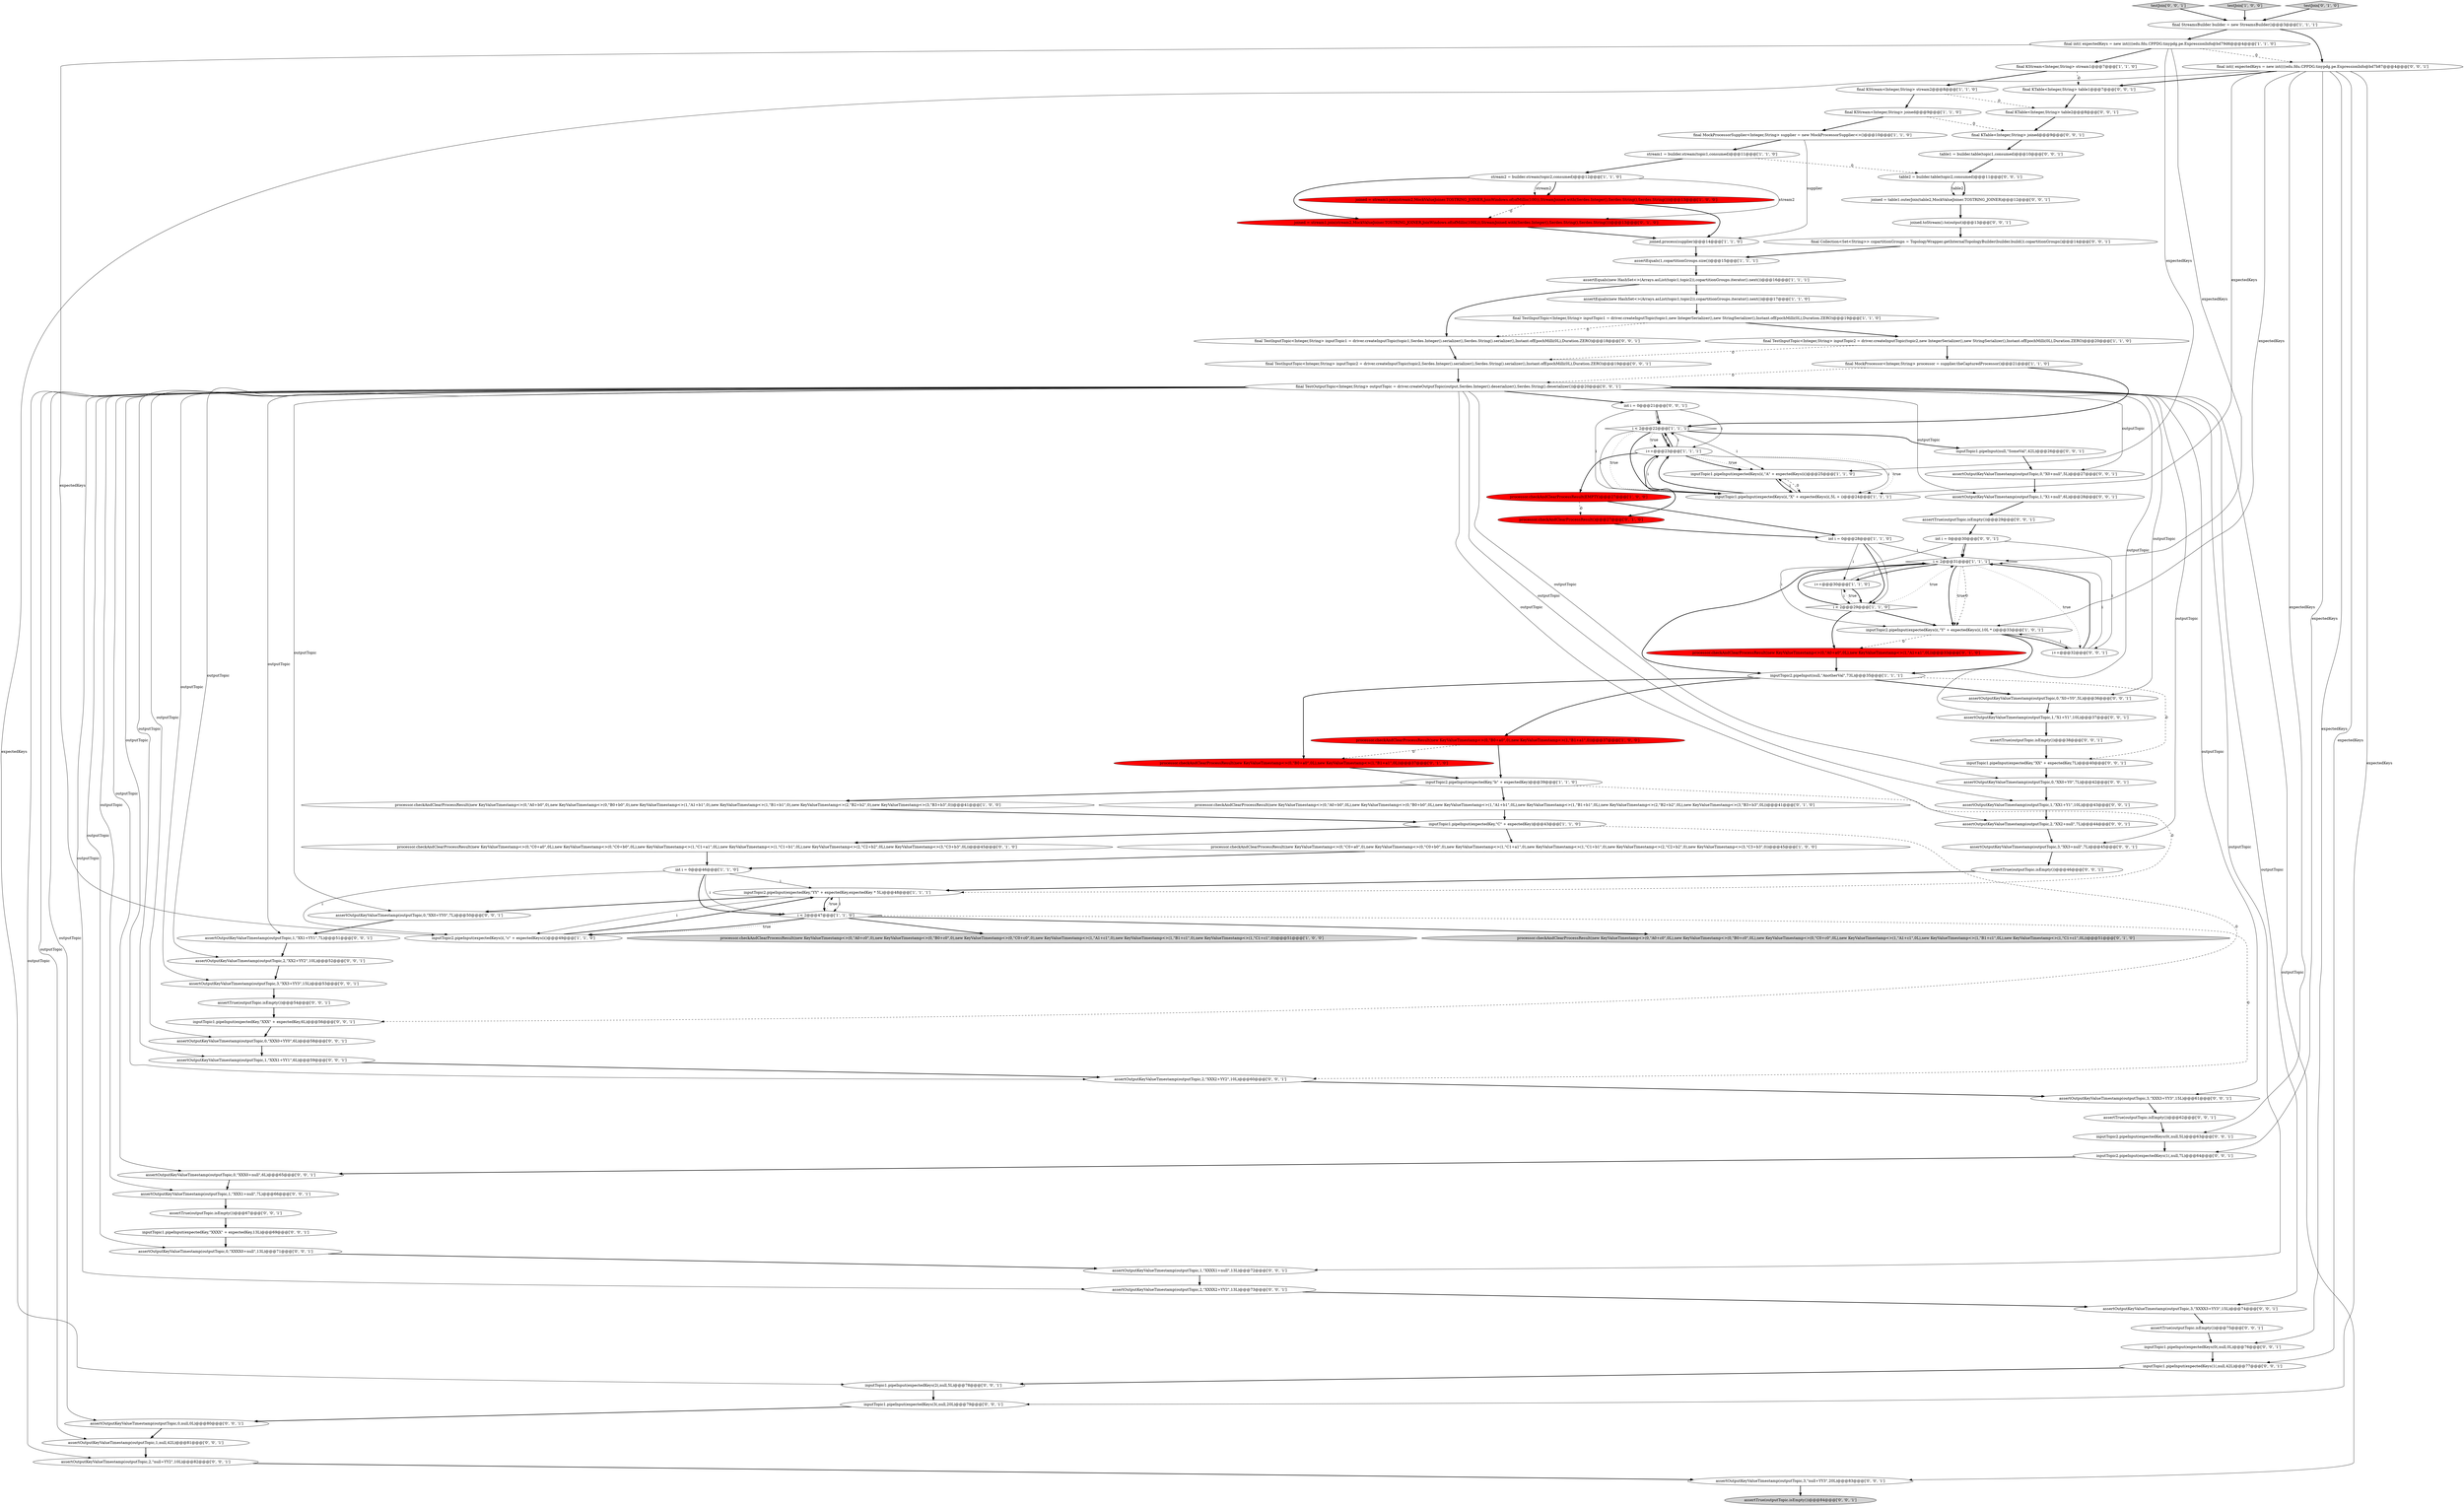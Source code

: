 digraph {
93 [style = filled, label = "assertOutputKeyValueTimestamp(outputTopic,1,null,42L)@@@81@@@['0', '0', '1']", fillcolor = white, shape = ellipse image = "AAA0AAABBB3BBB"];
72 [style = filled, label = "assertOutputKeyValueTimestamp(outputTopic,0,\"XXX0+null\",6L)@@@65@@@['0', '0', '1']", fillcolor = white, shape = ellipse image = "AAA0AAABBB3BBB"];
81 [style = filled, label = "assertOutputKeyValueTimestamp(outputTopic,0,null,0L)@@@80@@@['0', '0', '1']", fillcolor = white, shape = ellipse image = "AAA0AAABBB3BBB"];
44 [style = filled, label = "processor.checkAndClearProcessResult(new KeyValueTimestamp<>(0,\"A0+c0\",0L),new KeyValueTimestamp<>(0,\"B0+c0\",0L),new KeyValueTimestamp<>(0,\"C0+c0\",0L),new KeyValueTimestamp<>(1,\"A1+c1\",0L),new KeyValueTimestamp<>(1,\"B1+c1\",0L),new KeyValueTimestamp<>(1,\"C1+c1\",0L))@@@51@@@['0', '1', '0']", fillcolor = lightgray, shape = ellipse image = "AAA0AAABBB2BBB"];
98 [style = filled, label = "assertTrue(outputTopic.isEmpty())@@@29@@@['0', '0', '1']", fillcolor = white, shape = ellipse image = "AAA0AAABBB3BBB"];
41 [style = filled, label = "processor.checkAndClearProcessResult()@@@27@@@['0', '1', '0']", fillcolor = red, shape = ellipse image = "AAA1AAABBB2BBB"];
4 [style = filled, label = "processor.checkAndClearProcessResult(EMPTY)@@@27@@@['1', '0', '0']", fillcolor = red, shape = ellipse image = "AAA1AAABBB1BBB"];
58 [style = filled, label = "table1 = builder.table(topic1,consumed)@@@10@@@['0', '0', '1']", fillcolor = white, shape = ellipse image = "AAA0AAABBB3BBB"];
100 [style = filled, label = "inputTopic1.pipeInput(null,\"SomeVal\",42L)@@@26@@@['0', '0', '1']", fillcolor = white, shape = ellipse image = "AAA0AAABBB3BBB"];
45 [style = filled, label = "processor.checkAndClearProcessResult(new KeyValueTimestamp<>(0,\"C0+a0\",0L),new KeyValueTimestamp<>(0,\"C0+b0\",0L),new KeyValueTimestamp<>(1,\"C1+a1\",0L),new KeyValueTimestamp<>(1,\"C1+b1\",0L),new KeyValueTimestamp<>(2,\"C2+b2\",0L),new KeyValueTimestamp<>(3,\"C3+b3\",0L))@@@45@@@['0', '1', '0']", fillcolor = white, shape = ellipse image = "AAA0AAABBB2BBB"];
24 [style = filled, label = "final KStream<Integer,String> stream1@@@7@@@['1', '1', '0']", fillcolor = white, shape = ellipse image = "AAA0AAABBB1BBB"];
13 [style = filled, label = "i < 2@@@22@@@['1', '1', '1']", fillcolor = white, shape = diamond image = "AAA0AAABBB1BBB"];
75 [style = filled, label = "final int(( expectedKeys = new int((((edu.fdu.CPPDG.tinypdg.pe.ExpressionInfo@bd7b87@@@4@@@['0', '0', '1']", fillcolor = white, shape = ellipse image = "AAA0AAABBB3BBB"];
95 [style = filled, label = "testJoin['0', '0', '1']", fillcolor = lightgray, shape = diamond image = "AAA0AAABBB3BBB"];
52 [style = filled, label = "final KTable<Integer,String> table2@@@8@@@['0', '0', '1']", fillcolor = white, shape = ellipse image = "AAA0AAABBB3BBB"];
76 [style = filled, label = "final TestInputTopic<Integer,String> inputTopic1 = driver.createInputTopic(topic1,Serdes.Integer().serializer(),Serdes.String().serializer(),Instant.ofEpochMilli(0L),Duration.ZERO)@@@18@@@['0', '0', '1']", fillcolor = white, shape = ellipse image = "AAA0AAABBB3BBB"];
30 [style = filled, label = "final StreamsBuilder builder = new StreamsBuilder()@@@3@@@['1', '1', '1']", fillcolor = white, shape = ellipse image = "AAA0AAABBB1BBB"];
90 [style = filled, label = "assertTrue(outputTopic.isEmpty())@@@62@@@['0', '0', '1']", fillcolor = white, shape = ellipse image = "AAA0AAABBB3BBB"];
31 [style = filled, label = "final KStream<Integer,String> joined@@@9@@@['1', '1', '0']", fillcolor = white, shape = ellipse image = "AAA0AAABBB1BBB"];
65 [style = filled, label = "inputTopic2.pipeInput(expectedKeys(0(,null,5L)@@@63@@@['0', '0', '1']", fillcolor = white, shape = ellipse image = "AAA0AAABBB3BBB"];
57 [style = filled, label = "int i = 0@@@30@@@['0', '0', '1']", fillcolor = white, shape = ellipse image = "AAA0AAABBB3BBB"];
56 [style = filled, label = "assertOutputKeyValueTimestamp(outputTopic,2,\"XXX2+YY2\",10L)@@@60@@@['0', '0', '1']", fillcolor = white, shape = ellipse image = "AAA0AAABBB3BBB"];
2 [style = filled, label = "final MockProcessor<Integer,String> processor = supplier.theCapturedProcessor()@@@21@@@['1', '1', '0']", fillcolor = white, shape = ellipse image = "AAA0AAABBB1BBB"];
46 [style = filled, label = "assertOutputKeyValueTimestamp(outputTopic,0,\"XXX0+YY0\",6L)@@@58@@@['0', '0', '1']", fillcolor = white, shape = ellipse image = "AAA0AAABBB3BBB"];
83 [style = filled, label = "assertOutputKeyValueTimestamp(outputTopic,0,\"XXXX0+null\",13L)@@@71@@@['0', '0', '1']", fillcolor = white, shape = ellipse image = "AAA0AAABBB3BBB"];
88 [style = filled, label = "assertTrue(outputTopic.isEmpty())@@@54@@@['0', '0', '1']", fillcolor = white, shape = ellipse image = "AAA0AAABBB3BBB"];
17 [style = filled, label = "inputTopic2.pipeInput(null,\"AnotherVal\",73L)@@@35@@@['1', '1', '1']", fillcolor = white, shape = ellipse image = "AAA0AAABBB1BBB"];
67 [style = filled, label = "final TestInputTopic<Integer,String> inputTopic2 = driver.createInputTopic(topic2,Serdes.Integer().serializer(),Serdes.String().serializer(),Instant.ofEpochMilli(0L),Duration.ZERO)@@@19@@@['0', '0', '1']", fillcolor = white, shape = ellipse image = "AAA0AAABBB3BBB"];
6 [style = filled, label = "i++@@@23@@@['1', '1', '1']", fillcolor = white, shape = ellipse image = "AAA0AAABBB1BBB"];
63 [style = filled, label = "assertOutputKeyValueTimestamp(outputTopic,0,\"X0+Y0\",5L)@@@36@@@['0', '0', '1']", fillcolor = white, shape = ellipse image = "AAA0AAABBB3BBB"];
80 [style = filled, label = "assertOutputKeyValueTimestamp(outputTopic,3,\"null+YY3\",20L)@@@83@@@['0', '0', '1']", fillcolor = white, shape = ellipse image = "AAA0AAABBB3BBB"];
61 [style = filled, label = "assertOutputKeyValueTimestamp(outputTopic,3,\"XX3+null\",7L)@@@45@@@['0', '0', '1']", fillcolor = white, shape = ellipse image = "AAA0AAABBB3BBB"];
14 [style = filled, label = "joined.process(supplier)@@@14@@@['1', '1', '0']", fillcolor = white, shape = ellipse image = "AAA0AAABBB1BBB"];
50 [style = filled, label = "joined = table1.outerJoin(table2,MockValueJoiner.TOSTRING_JOINER)@@@12@@@['0', '0', '1']", fillcolor = white, shape = ellipse image = "AAA0AAABBB3BBB"];
70 [style = filled, label = "assertOutputKeyValueTimestamp(outputTopic,0,\"X0+null\",5L)@@@27@@@['0', '0', '1']", fillcolor = white, shape = ellipse image = "AAA0AAABBB3BBB"];
74 [style = filled, label = "assertOutputKeyValueTimestamp(outputTopic,1,\"X1+Y1\",10L)@@@37@@@['0', '0', '1']", fillcolor = white, shape = ellipse image = "AAA0AAABBB3BBB"];
35 [style = filled, label = "processor.checkAndClearProcessResult(new KeyValueTimestamp<>(0,\"B0+a0\",0),new KeyValueTimestamp<>(1,\"B1+a1\",0))@@@37@@@['1', '0', '0']", fillcolor = red, shape = ellipse image = "AAA1AAABBB1BBB"];
0 [style = filled, label = "final TestInputTopic<Integer,String> inputTopic2 = driver.createInputTopic(topic2,new IntegerSerializer(),new StringSerializer(),Instant.ofEpochMilli(0L),Duration.ZERO)@@@20@@@['1', '1', '0']", fillcolor = white, shape = ellipse image = "AAA0AAABBB1BBB"];
34 [style = filled, label = "final MockProcessorSupplier<Integer,String> supplier = new MockProcessorSupplier<>()@@@10@@@['1', '1', '0']", fillcolor = white, shape = ellipse image = "AAA0AAABBB1BBB"];
66 [style = filled, label = "inputTopic1.pipeInput(expectedKeys(0(,null,0L)@@@76@@@['0', '0', '1']", fillcolor = white, shape = ellipse image = "AAA0AAABBB3BBB"];
9 [style = filled, label = "stream2 = builder.stream(topic2,consumed)@@@12@@@['1', '1', '0']", fillcolor = white, shape = ellipse image = "AAA0AAABBB1BBB"];
49 [style = filled, label = "assertOutputKeyValueTimestamp(outputTopic,1,\"XXX1+null\",7L)@@@66@@@['0', '0', '1']", fillcolor = white, shape = ellipse image = "AAA0AAABBB3BBB"];
82 [style = filled, label = "inputTopic1.pipeInput(expectedKey,\"XXXX\" + expectedKey,13L)@@@69@@@['0', '0', '1']", fillcolor = white, shape = ellipse image = "AAA0AAABBB3BBB"];
102 [style = filled, label = "final KTable<Integer,String> table1@@@7@@@['0', '0', '1']", fillcolor = white, shape = ellipse image = "AAA0AAABBB3BBB"];
77 [style = filled, label = "assertOutputKeyValueTimestamp(outputTopic,1,\"XXX1+YY1\",6L)@@@59@@@['0', '0', '1']", fillcolor = white, shape = ellipse image = "AAA0AAABBB3BBB"];
99 [style = filled, label = "assertOutputKeyValueTimestamp(outputTopic,1,\"XXXX1+null\",13L)@@@72@@@['0', '0', '1']", fillcolor = white, shape = ellipse image = "AAA0AAABBB3BBB"];
47 [style = filled, label = "assertOutputKeyValueTimestamp(outputTopic,3,\"XXXX3+YY3\",15L)@@@74@@@['0', '0', '1']", fillcolor = white, shape = ellipse image = "AAA0AAABBB3BBB"];
33 [style = filled, label = "inputTopic1.pipeInput(expectedKeys(i(,\"X\" + expectedKeys(i(,5L + i)@@@24@@@['1', '1', '1']", fillcolor = white, shape = ellipse image = "AAA0AAABBB1BBB"];
96 [style = filled, label = "joined.toStream().to(output)@@@13@@@['0', '0', '1']", fillcolor = white, shape = ellipse image = "AAA0AAABBB3BBB"];
78 [style = filled, label = "int i = 0@@@21@@@['0', '0', '1']", fillcolor = white, shape = ellipse image = "AAA0AAABBB3BBB"];
27 [style = filled, label = "testJoin['1', '0', '0']", fillcolor = lightgray, shape = diamond image = "AAA0AAABBB1BBB"];
42 [style = filled, label = "processor.checkAndClearProcessResult(new KeyValueTimestamp<>(0,\"A0+b0\",0L),new KeyValueTimestamp<>(0,\"B0+b0\",0L),new KeyValueTimestamp<>(1,\"A1+b1\",0L),new KeyValueTimestamp<>(1,\"B1+b1\",0L),new KeyValueTimestamp<>(2,\"B2+b2\",0L),new KeyValueTimestamp<>(3,\"B3+b3\",0L))@@@41@@@['0', '1', '0']", fillcolor = white, shape = ellipse image = "AAA0AAABBB2BBB"];
25 [style = filled, label = "inputTopic2.pipeInput(expectedKey,\"b\" + expectedKey)@@@39@@@['1', '1', '0']", fillcolor = white, shape = ellipse image = "AAA0AAABBB1BBB"];
71 [style = filled, label = "inputTopic1.pipeInput(expectedKeys(1(,null,42L)@@@77@@@['0', '0', '1']", fillcolor = white, shape = ellipse image = "AAA0AAABBB3BBB"];
15 [style = filled, label = "assertEquals(1,copartitionGroups.size())@@@15@@@['1', '1', '1']", fillcolor = white, shape = ellipse image = "AAA0AAABBB1BBB"];
101 [style = filled, label = "assertOutputKeyValueTimestamp(outputTopic,2,\"null+YY2\",10L)@@@82@@@['0', '0', '1']", fillcolor = white, shape = ellipse image = "AAA0AAABBB3BBB"];
19 [style = filled, label = "i < 2@@@47@@@['1', '1', '0']", fillcolor = white, shape = diamond image = "AAA0AAABBB1BBB"];
73 [style = filled, label = "inputTopic2.pipeInput(expectedKeys(1(,null,7L)@@@64@@@['0', '0', '1']", fillcolor = white, shape = ellipse image = "AAA0AAABBB3BBB"];
1 [style = filled, label = "i < 2@@@31@@@['1', '1', '1']", fillcolor = white, shape = diamond image = "AAA0AAABBB1BBB"];
92 [style = filled, label = "assertOutputKeyValueTimestamp(outputTopic,3,\"XX3+YY3\",15L)@@@53@@@['0', '0', '1']", fillcolor = white, shape = ellipse image = "AAA0AAABBB3BBB"];
11 [style = filled, label = "processor.checkAndClearProcessResult(new KeyValueTimestamp<>(0,\"A0+b0\",0),new KeyValueTimestamp<>(0,\"B0+b0\",0),new KeyValueTimestamp<>(1,\"A1+b1\",0),new KeyValueTimestamp<>(1,\"B1+b1\",0),new KeyValueTimestamp<>(2,\"B2+b2\",0),new KeyValueTimestamp<>(3,\"B3+b3\",0))@@@41@@@['1', '0', '0']", fillcolor = white, shape = ellipse image = "AAA0AAABBB1BBB"];
28 [style = filled, label = "int i = 0@@@28@@@['1', '1', '0']", fillcolor = white, shape = ellipse image = "AAA0AAABBB1BBB"];
37 [style = filled, label = "i++@@@30@@@['1', '1', '0']", fillcolor = white, shape = ellipse image = "AAA0AAABBB1BBB"];
53 [style = filled, label = "inputTopic1.pipeInput(expectedKey,\"XXX\" + expectedKey,6L)@@@56@@@['0', '0', '1']", fillcolor = white, shape = ellipse image = "AAA0AAABBB3BBB"];
103 [style = filled, label = "final Collection<Set<String>> copartitionGroups = TopologyWrapper.getInternalTopologyBuilder(builder.build()).copartitionGroups()@@@14@@@['0', '0', '1']", fillcolor = white, shape = ellipse image = "AAA0AAABBB3BBB"];
7 [style = filled, label = "processor.checkAndClearProcessResult(new KeyValueTimestamp<>(0,\"A0+c0\",0),new KeyValueTimestamp<>(0,\"B0+c0\",0),new KeyValueTimestamp<>(0,\"C0+c0\",0),new KeyValueTimestamp<>(1,\"A1+c1\",0),new KeyValueTimestamp<>(1,\"B1+c1\",0),new KeyValueTimestamp<>(1,\"C1+c1\",0))@@@51@@@['1', '0', '0']", fillcolor = lightgray, shape = ellipse image = "AAA0AAABBB1BBB"];
86 [style = filled, label = "inputTopic1.pipeInput(expectedKeys(3(,null,20L)@@@79@@@['0', '0', '1']", fillcolor = white, shape = ellipse image = "AAA0AAABBB3BBB"];
10 [style = filled, label = "inputTopic1.pipeInput(expectedKey,\"C\" + expectedKey)@@@43@@@['1', '1', '0']", fillcolor = white, shape = ellipse image = "AAA0AAABBB1BBB"];
94 [style = filled, label = "assertOutputKeyValueTimestamp(outputTopic,0,\"XX0+YY0\",7L)@@@50@@@['0', '0', '1']", fillcolor = white, shape = ellipse image = "AAA0AAABBB3BBB"];
16 [style = filled, label = "inputTopic2.pipeInput(expectedKeys(i(,\"Y\" + expectedKeys(i(,10L * i)@@@33@@@['1', '0', '1']", fillcolor = white, shape = ellipse image = "AAA0AAABBB1BBB"];
55 [style = filled, label = "assertOutputKeyValueTimestamp(outputTopic,0,\"XX0+Y0\",7L)@@@42@@@['0', '0', '1']", fillcolor = white, shape = ellipse image = "AAA0AAABBB3BBB"];
18 [style = filled, label = "inputTopic2.pipeInput(expectedKeys(i(,\"c\" + expectedKeys(i()@@@49@@@['1', '1', '0']", fillcolor = white, shape = ellipse image = "AAA0AAABBB1BBB"];
22 [style = filled, label = "stream1 = builder.stream(topic1,consumed)@@@11@@@['1', '1', '0']", fillcolor = white, shape = ellipse image = "AAA0AAABBB1BBB"];
12 [style = filled, label = "assertEquals(new HashSet<>(Arrays.asList(topic1,topic2)),copartitionGroups.iterator().next())@@@17@@@['1', '1', '0']", fillcolor = white, shape = ellipse image = "AAA0AAABBB1BBB"];
26 [style = filled, label = "final TestInputTopic<Integer,String> inputTopic1 = driver.createInputTopic(topic1,new IntegerSerializer(),new StringSerializer(),Instant.ofEpochMilli(0L),Duration.ZERO)@@@19@@@['1', '1', '0']", fillcolor = white, shape = ellipse image = "AAA0AAABBB1BBB"];
43 [style = filled, label = "joined = stream1.join(stream2,MockValueJoiner.TOSTRING_JOINER,JoinWindows.of(ofMillis(100L)),StreamJoined.with(Serdes.Integer(),Serdes.String(),Serdes.String()))@@@13@@@['0', '1', '0']", fillcolor = red, shape = ellipse image = "AAA1AAABBB2BBB"];
20 [style = filled, label = "joined = stream1.join(stream2,MockValueJoiner.TOSTRING_JOINER,JoinWindows.of(ofMillis(100)),StreamJoined.with(Serdes.Integer(),Serdes.String(),Serdes.String()))@@@13@@@['1', '0', '0']", fillcolor = red, shape = ellipse image = "AAA1AAABBB1BBB"];
97 [style = filled, label = "inputTopic1.pipeInput(expectedKey,\"XX\" + expectedKey,7L)@@@40@@@['0', '0', '1']", fillcolor = white, shape = ellipse image = "AAA0AAABBB3BBB"];
89 [style = filled, label = "final KTable<Integer,String> joined@@@9@@@['0', '0', '1']", fillcolor = white, shape = ellipse image = "AAA0AAABBB3BBB"];
79 [style = filled, label = "assertTrue(outputTopic.isEmpty())@@@38@@@['0', '0', '1']", fillcolor = white, shape = ellipse image = "AAA0AAABBB3BBB"];
64 [style = filled, label = "i++@@@32@@@['0', '0', '1']", fillcolor = white, shape = ellipse image = "AAA0AAABBB3BBB"];
51 [style = filled, label = "assertTrue(outputTopic.isEmpty())@@@84@@@['0', '0', '1']", fillcolor = lightgray, shape = ellipse image = "AAA0AAABBB3BBB"];
68 [style = filled, label = "assertOutputKeyValueTimestamp(outputTopic,3,\"XXX3+YY3\",15L)@@@61@@@['0', '0', '1']", fillcolor = white, shape = ellipse image = "AAA0AAABBB3BBB"];
32 [style = filled, label = "inputTopic2.pipeInput(expectedKey,\"YY\" + expectedKey,expectedKey * 5L)@@@48@@@['1', '1', '1']", fillcolor = white, shape = ellipse image = "AAA0AAABBB1BBB"];
91 [style = filled, label = "assertOutputKeyValueTimestamp(outputTopic,1,\"XX1+Y1\",10L)@@@43@@@['0', '0', '1']", fillcolor = white, shape = ellipse image = "AAA0AAABBB3BBB"];
85 [style = filled, label = "table2 = builder.table(topic2,consumed)@@@11@@@['0', '0', '1']", fillcolor = white, shape = ellipse image = "AAA0AAABBB3BBB"];
105 [style = filled, label = "assertOutputKeyValueTimestamp(outputTopic,2,\"XXXX2+YY2\",13L)@@@73@@@['0', '0', '1']", fillcolor = white, shape = ellipse image = "AAA0AAABBB3BBB"];
8 [style = filled, label = "final KStream<Integer,String> stream2@@@8@@@['1', '1', '0']", fillcolor = white, shape = ellipse image = "AAA0AAABBB1BBB"];
69 [style = filled, label = "inputTopic1.pipeInput(expectedKeys(2(,null,5L)@@@78@@@['0', '0', '1']", fillcolor = white, shape = ellipse image = "AAA0AAABBB3BBB"];
5 [style = filled, label = "i < 2@@@29@@@['1', '1', '0']", fillcolor = white, shape = diamond image = "AAA0AAABBB1BBB"];
39 [style = filled, label = "testJoin['0', '1', '0']", fillcolor = lightgray, shape = diamond image = "AAA0AAABBB2BBB"];
59 [style = filled, label = "final TestOutputTopic<Integer,String> outputTopic = driver.createOutputTopic(output,Serdes.Integer().deserializer(),Serdes.String().deserializer())@@@20@@@['0', '0', '1']", fillcolor = white, shape = ellipse image = "AAA0AAABBB3BBB"];
60 [style = filled, label = "assertTrue(outputTopic.isEmpty())@@@67@@@['0', '0', '1']", fillcolor = white, shape = ellipse image = "AAA0AAABBB3BBB"];
84 [style = filled, label = "assertTrue(outputTopic.isEmpty())@@@75@@@['0', '0', '1']", fillcolor = white, shape = ellipse image = "AAA0AAABBB3BBB"];
23 [style = filled, label = "processor.checkAndClearProcessResult(new KeyValueTimestamp<>(0,\"C0+a0\",0),new KeyValueTimestamp<>(0,\"C0+b0\",0),new KeyValueTimestamp<>(1,\"C1+a1\",0),new KeyValueTimestamp<>(1,\"C1+b1\",0),new KeyValueTimestamp<>(2,\"C2+b2\",0),new KeyValueTimestamp<>(3,\"C3+b3\",0))@@@45@@@['1', '0', '0']", fillcolor = white, shape = ellipse image = "AAA0AAABBB1BBB"];
3 [style = filled, label = "final int(( expectedKeys = new int((((edu.fdu.CPPDG.tinypdg.pe.ExpressionInfo@bd79d6@@@4@@@['1', '1', '0']", fillcolor = white, shape = ellipse image = "AAA0AAABBB1BBB"];
40 [style = filled, label = "processor.checkAndClearProcessResult(new KeyValueTimestamp<>(0,\"A0+a0\",0L),new KeyValueTimestamp<>(1,\"A1+a1\",0L))@@@33@@@['0', '1', '0']", fillcolor = red, shape = ellipse image = "AAA1AAABBB2BBB"];
48 [style = filled, label = "assertOutputKeyValueTimestamp(outputTopic,2,\"XX2+null\",7L)@@@44@@@['0', '0', '1']", fillcolor = white, shape = ellipse image = "AAA0AAABBB3BBB"];
62 [style = filled, label = "assertTrue(outputTopic.isEmpty())@@@46@@@['0', '0', '1']", fillcolor = white, shape = ellipse image = "AAA0AAABBB3BBB"];
87 [style = filled, label = "assertOutputKeyValueTimestamp(outputTopic,1,\"XX1+YY1\",7L)@@@51@@@['0', '0', '1']", fillcolor = white, shape = ellipse image = "AAA0AAABBB3BBB"];
21 [style = filled, label = "int i = 0@@@46@@@['1', '1', '0']", fillcolor = white, shape = ellipse image = "AAA0AAABBB1BBB"];
38 [style = filled, label = "processor.checkAndClearProcessResult(new KeyValueTimestamp<>(0,\"B0+a0\",0L),new KeyValueTimestamp<>(1,\"B1+a1\",0L))@@@37@@@['0', '1', '0']", fillcolor = red, shape = ellipse image = "AAA1AAABBB2BBB"];
104 [style = filled, label = "assertOutputKeyValueTimestamp(outputTopic,1,\"X1+null\",6L)@@@28@@@['0', '0', '1']", fillcolor = white, shape = ellipse image = "AAA0AAABBB3BBB"];
54 [style = filled, label = "assertOutputKeyValueTimestamp(outputTopic,2,\"XX2+YY2\",10L)@@@52@@@['0', '0', '1']", fillcolor = white, shape = ellipse image = "AAA0AAABBB3BBB"];
36 [style = filled, label = "inputTopic1.pipeInput(expectedKeys(i(,\"A\" + expectedKeys(i()@@@25@@@['1', '1', '0']", fillcolor = white, shape = ellipse image = "AAA0AAABBB1BBB"];
29 [style = filled, label = "assertEquals(new HashSet<>(Arrays.asList(topic1,topic2)),copartitionGroups.iterator().next())@@@16@@@['1', '1', '1']", fillcolor = white, shape = ellipse image = "AAA0AAABBB1BBB"];
29->76 [style = bold, label=""];
58->85 [style = bold, label=""];
59->94 [style = solid, label="outputTopic"];
3->24 [style = bold, label=""];
59->56 [style = solid, label="outputTopic"];
3->36 [style = solid, label="expectedKeys"];
3->1 [style = solid, label="expectedKeys"];
5->1 [style = dotted, label="true"];
57->1 [style = bold, label=""];
93->101 [style = bold, label=""];
24->102 [style = dashed, label="0"];
16->64 [style = bold, label=""];
48->61 [style = bold, label=""];
57->16 [style = solid, label="i"];
75->16 [style = solid, label="expectedKeys"];
9->43 [style = bold, label=""];
36->33 [style = bold, label=""];
57->1 [style = solid, label="i"];
6->13 [style = solid, label="i"];
59->78 [style = bold, label=""];
41->28 [style = bold, label=""];
75->86 [style = solid, label="expectedKeys"];
1->64 [style = dotted, label="true"];
19->44 [style = bold, label=""];
37->5 [style = bold, label=""];
17->38 [style = bold, label=""];
85->50 [style = bold, label=""];
99->105 [style = bold, label=""];
3->75 [style = dashed, label="0"];
17->63 [style = bold, label=""];
75->71 [style = solid, label="expectedKeys"];
54->92 [style = bold, label=""];
59->87 [style = solid, label="outputTopic"];
104->98 [style = bold, label=""];
75->69 [style = solid, label="expectedKeys"];
91->48 [style = bold, label=""];
59->81 [style = solid, label="outputTopic"];
59->101 [style = solid, label="outputTopic"];
59->99 [style = solid, label="outputTopic"];
3->18 [style = solid, label="expectedKeys"];
37->5 [style = solid, label="i"];
6->41 [style = bold, label=""];
59->63 [style = solid, label="outputTopic"];
78->13 [style = solid, label="i"];
18->32 [style = bold, label=""];
28->37 [style = solid, label="i"];
31->89 [style = dashed, label="0"];
59->47 [style = solid, label="outputTopic"];
64->1 [style = bold, label=""];
17->35 [style = bold, label=""];
13->6 [style = dotted, label="true"];
19->18 [style = bold, label=""];
28->5 [style = bold, label=""];
65->73 [style = bold, label=""];
21->19 [style = bold, label=""];
75->66 [style = solid, label="expectedKeys"];
64->1 [style = solid, label="i"];
27->30 [style = bold, label=""];
22->9 [style = bold, label=""];
17->97 [style = dashed, label="0"];
59->55 [style = solid, label="outputTopic"];
20->14 [style = bold, label=""];
59->49 [style = solid, label="outputTopic"];
16->17 [style = bold, label=""];
89->58 [style = bold, label=""];
59->91 [style = solid, label="outputTopic"];
57->64 [style = solid, label="i"];
74->79 [style = bold, label=""];
37->1 [style = solid, label="i"];
78->13 [style = bold, label=""];
1->17 [style = bold, label=""];
64->16 [style = solid, label="i"];
55->91 [style = bold, label=""];
6->33 [style = solid, label="i"];
6->4 [style = bold, label=""];
5->1 [style = bold, label=""];
26->0 [style = bold, label=""];
75->102 [style = bold, label=""];
32->19 [style = solid, label="i"];
32->18 [style = solid, label="i"];
79->97 [style = bold, label=""];
47->84 [style = bold, label=""];
1->16 [style = bold, label=""];
75->73 [style = solid, label="expectedKeys"];
10->45 [style = bold, label=""];
40->17 [style = bold, label=""];
66->71 [style = bold, label=""];
94->87 [style = bold, label=""];
38->25 [style = bold, label=""];
2->59 [style = dashed, label="0"];
45->21 [style = bold, label=""];
14->15 [style = bold, label=""];
28->1 [style = solid, label="i"];
84->66 [style = bold, label=""];
97->55 [style = bold, label=""];
24->8 [style = bold, label=""];
6->33 [style = dotted, label="true"];
78->33 [style = solid, label="i"];
16->40 [style = dashed, label="0"];
15->29 [style = bold, label=""];
59->105 [style = solid, label="outputTopic"];
13->6 [style = solid, label="i"];
21->32 [style = solid, label="i"];
13->36 [style = solid, label="i"];
56->68 [style = bold, label=""];
4->41 [style = dashed, label="0"];
36->33 [style = dashed, label="0"];
8->31 [style = bold, label=""];
46->77 [style = bold, label=""];
62->32 [style = bold, label=""];
103->15 [style = bold, label=""];
52->89 [style = bold, label=""];
60->82 [style = bold, label=""];
19->18 [style = dotted, label="true"];
13->33 [style = solid, label="i"];
9->20 [style = bold, label=""];
101->80 [style = bold, label=""];
32->19 [style = bold, label=""];
26->76 [style = dashed, label="0"];
63->74 [style = bold, label=""];
10->53 [style = dashed, label="0"];
59->72 [style = solid, label="outputTopic"];
80->51 [style = bold, label=""];
31->34 [style = bold, label=""];
90->65 [style = bold, label=""];
82->83 [style = bold, label=""];
35->25 [style = bold, label=""];
5->16 [style = bold, label=""];
59->77 [style = solid, label="outputTopic"];
53->46 [style = bold, label=""];
102->52 [style = bold, label=""];
59->46 [style = solid, label="outputTopic"];
13->33 [style = dotted, label="true"];
76->67 [style = bold, label=""];
30->3 [style = bold, label=""];
43->14 [style = bold, label=""];
95->30 [style = bold, label=""];
11->10 [style = bold, label=""];
10->23 [style = bold, label=""];
30->75 [style = bold, label=""];
0->67 [style = dashed, label="0"];
6->13 [style = bold, label=""];
21->18 [style = solid, label="i"];
59->74 [style = solid, label="outputTopic"];
59->68 [style = solid, label="outputTopic"];
49->60 [style = bold, label=""];
73->72 [style = bold, label=""];
25->42 [style = bold, label=""];
9->20 [style = solid, label="stream2"];
1->16 [style = dotted, label="true"];
13->6 [style = bold, label=""];
5->40 [style = bold, label=""];
96->103 [style = bold, label=""];
13->100 [style = bold, label=""];
20->43 [style = dashed, label="0"];
9->43 [style = solid, label="stream2"];
8->52 [style = dashed, label="0"];
61->62 [style = bold, label=""];
85->50 [style = solid, label="table2"];
1->37 [style = bold, label=""];
88->53 [style = bold, label=""];
34->14 [style = solid, label="supplier"];
25->32 [style = dashed, label="0"];
86->81 [style = bold, label=""];
87->54 [style = bold, label=""];
33->6 [style = solid, label="i"];
6->36 [style = dotted, label="true"];
83->99 [style = bold, label=""];
19->56 [style = dashed, label="0"];
72->49 [style = bold, label=""];
32->94 [style = bold, label=""];
105->47 [style = bold, label=""];
21->19 [style = solid, label="i"];
59->83 [style = solid, label="outputTopic"];
33->6 [style = bold, label=""];
75->33 [style = solid, label="expectedKeys"];
59->104 [style = solid, label="outputTopic"];
0->2 [style = bold, label=""];
50->96 [style = bold, label=""];
98->57 [style = bold, label=""];
68->90 [style = bold, label=""];
78->6 [style = solid, label="i"];
92->88 [style = bold, label=""];
12->26 [style = bold, label=""];
100->70 [style = bold, label=""];
81->93 [style = bold, label=""];
35->38 [style = dashed, label="0"];
6->36 [style = bold, label=""];
33->36 [style = solid, label="i"];
59->93 [style = solid, label="outputTopic"];
4->28 [style = bold, label=""];
59->61 [style = solid, label="outputTopic"];
71->69 [style = bold, label=""];
34->22 [style = bold, label=""];
59->92 [style = solid, label="outputTopic"];
2->13 [style = bold, label=""];
39->30 [style = bold, label=""];
75->65 [style = solid, label="expectedKeys"];
29->12 [style = bold, label=""];
22->85 [style = dashed, label="0"];
23->21 [style = bold, label=""];
70->104 [style = bold, label=""];
59->70 [style = solid, label="outputTopic"];
25->11 [style = bold, label=""];
1->16 [style = dashed, label="0"];
19->32 [style = dotted, label="true"];
42->10 [style = bold, label=""];
59->80 [style = solid, label="outputTopic"];
59->48 [style = solid, label="outputTopic"];
13->33 [style = bold, label=""];
77->56 [style = bold, label=""];
69->86 [style = bold, label=""];
59->54 [style = solid, label="outputTopic"];
19->7 [style = bold, label=""];
5->37 [style = dotted, label="true"];
67->59 [style = bold, label=""];
28->5 [style = solid, label="i"];
}

